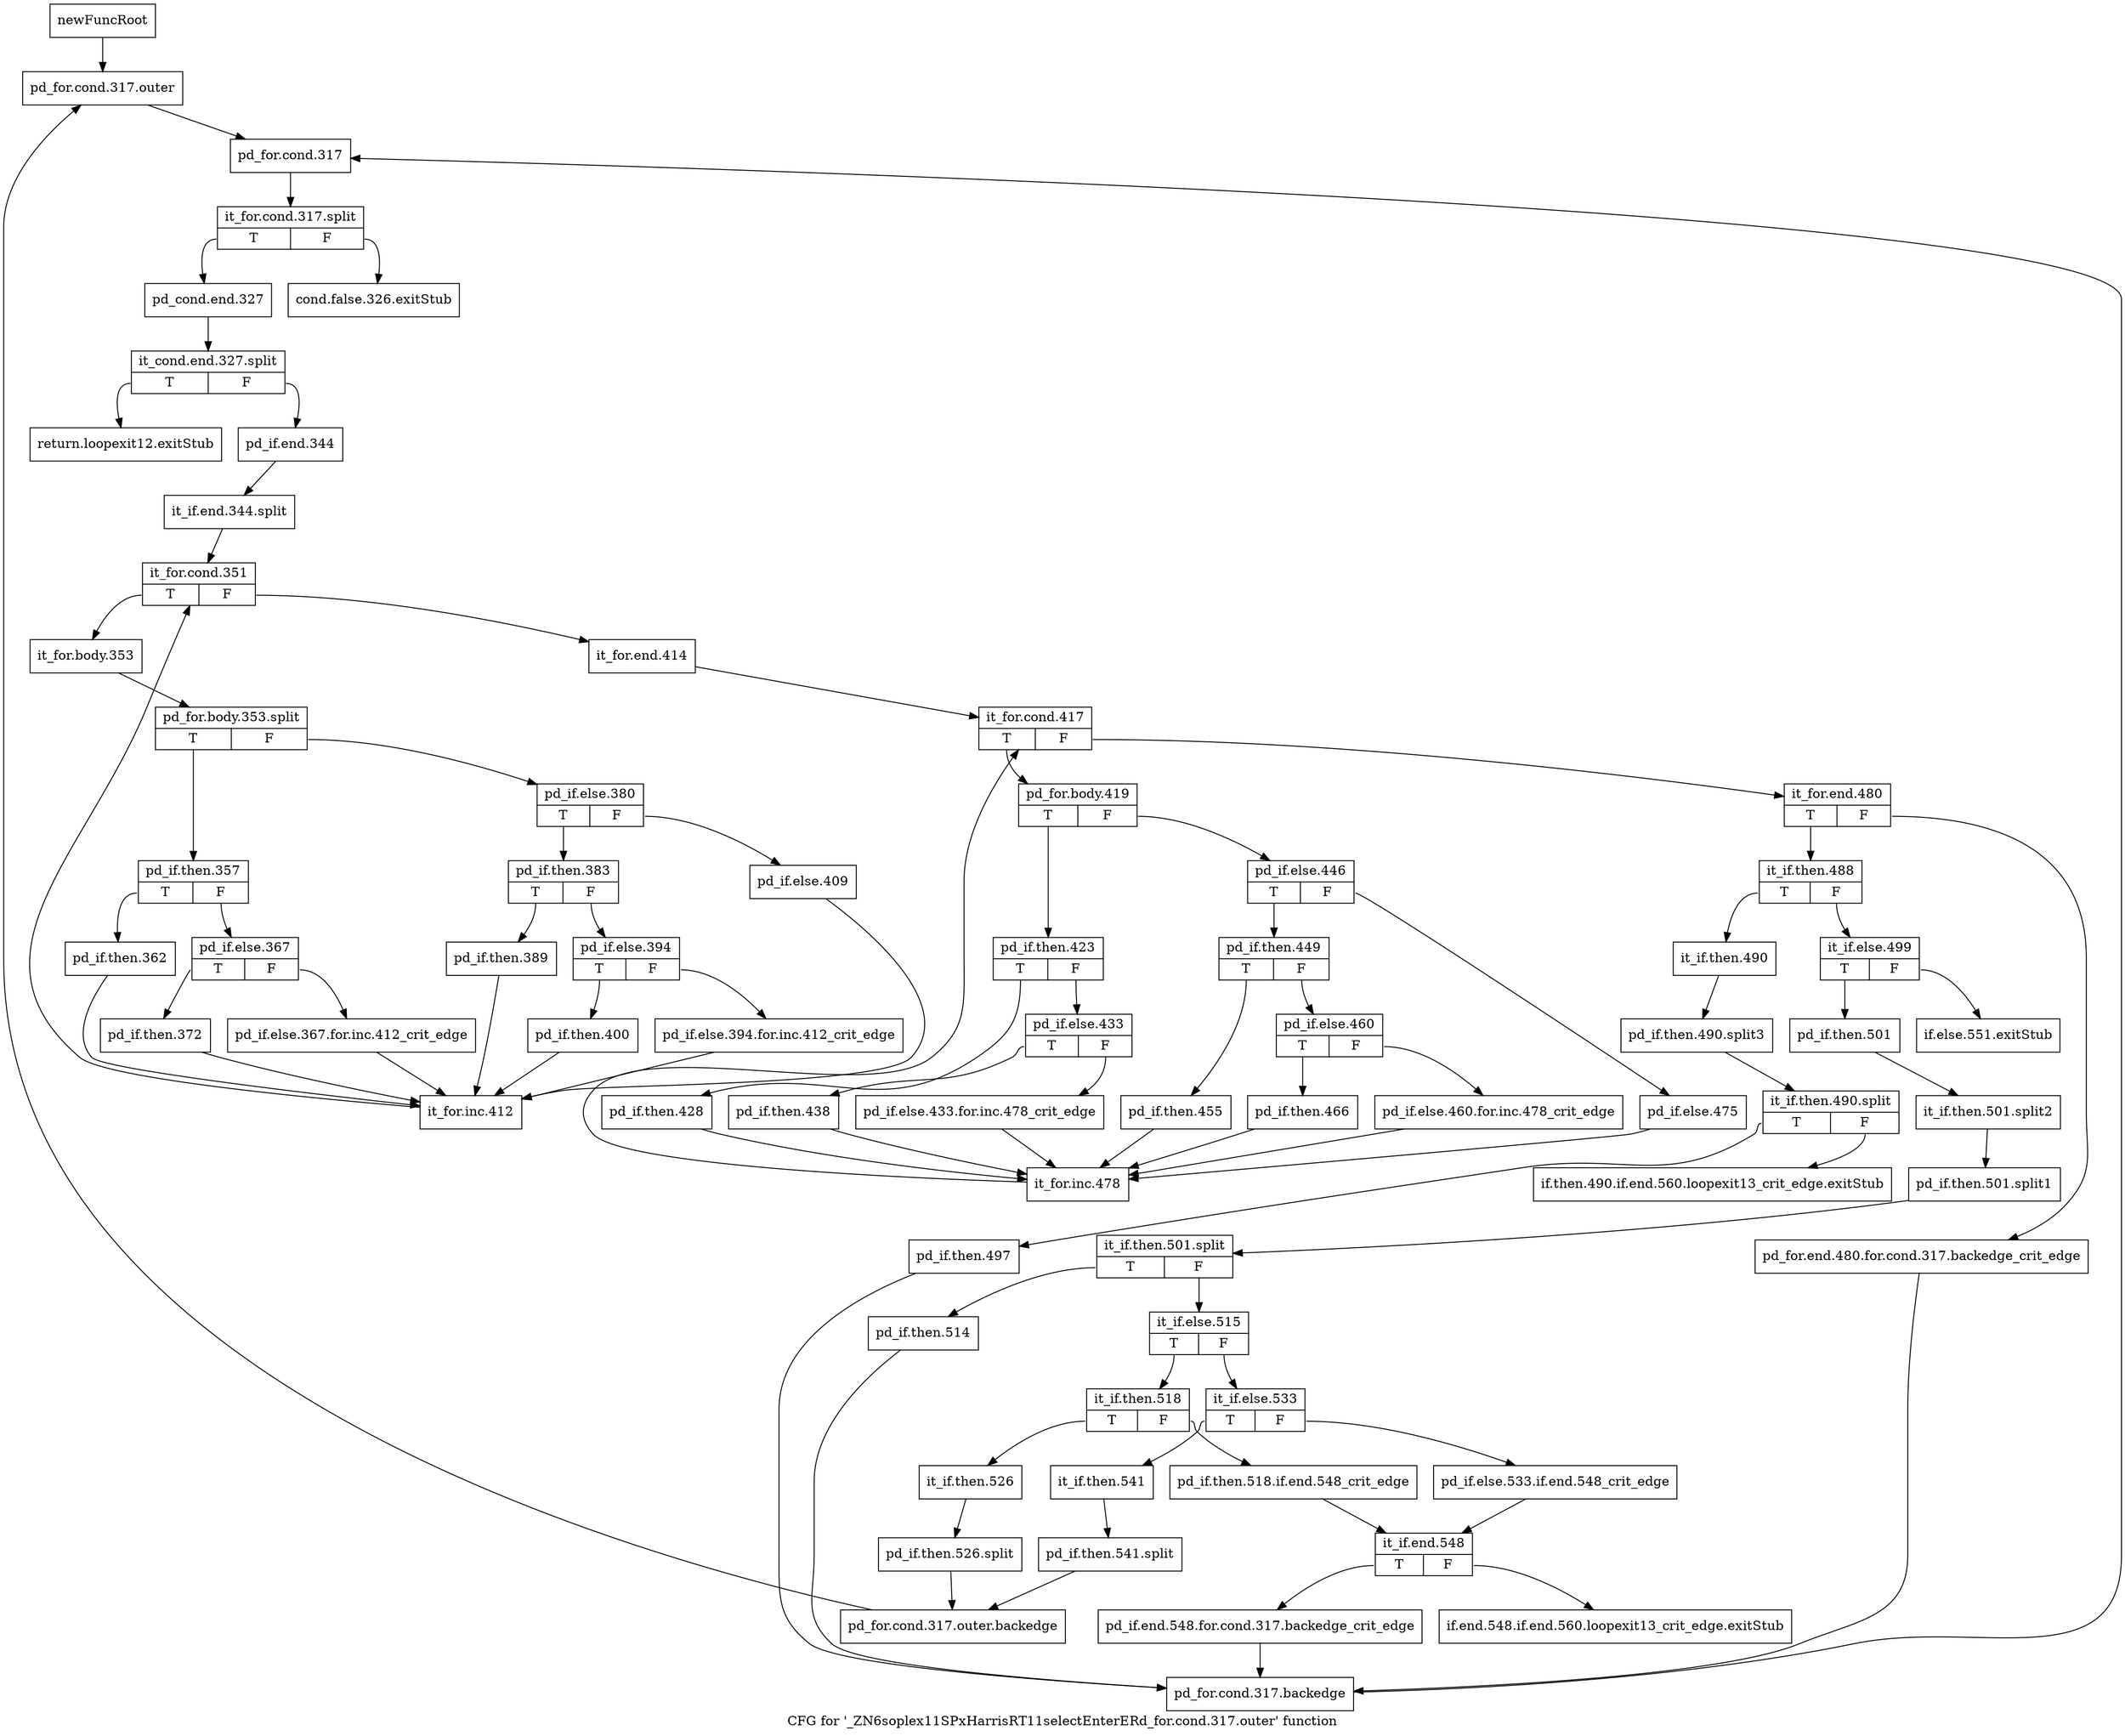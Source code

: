 digraph "CFG for '_ZN6soplex11SPxHarrisRT11selectEnterERd_for.cond.317.outer' function" {
	label="CFG for '_ZN6soplex11SPxHarrisRT11selectEnterERd_for.cond.317.outer' function";

	Node0x2e1caf0 [shape=record,label="{newFuncRoot}"];
	Node0x2e1caf0 -> Node0x2e1ccd0;
	Node0x2e1cb40 [shape=record,label="{cond.false.326.exitStub}"];
	Node0x2e1cb90 [shape=record,label="{return.loopexit12.exitStub}"];
	Node0x2e1cbe0 [shape=record,label="{if.else.551.exitStub}"];
	Node0x2e1cc30 [shape=record,label="{if.end.548.if.end.560.loopexit13_crit_edge.exitStub}"];
	Node0x2e1cc80 [shape=record,label="{if.then.490.if.end.560.loopexit13_crit_edge.exitStub}"];
	Node0x2e1ccd0 [shape=record,label="{pd_for.cond.317.outer}"];
	Node0x2e1ccd0 -> Node0x2e1cd20;
	Node0x2e1cd20 [shape=record,label="{pd_for.cond.317}"];
	Node0x2e1cd20 -> Node0x3505b20;
	Node0x3505b20 [shape=record,label="{it_for.cond.317.split|{<s0>T|<s1>F}}"];
	Node0x3505b20:s0 -> Node0x2e1cd70;
	Node0x3505b20:s1 -> Node0x2e1cb40;
	Node0x2e1cd70 [shape=record,label="{pd_cond.end.327}"];
	Node0x2e1cd70 -> Node0x34dd430;
	Node0x34dd430 [shape=record,label="{it_cond.end.327.split|{<s0>T|<s1>F}}"];
	Node0x34dd430:s0 -> Node0x2e1cb90;
	Node0x34dd430:s1 -> Node0x2e1cdc0;
	Node0x2e1cdc0 [shape=record,label="{pd_if.end.344}"];
	Node0x2e1cdc0 -> Node0x34dd5e0;
	Node0x34dd5e0 [shape=record,label="{it_if.end.344.split}"];
	Node0x34dd5e0 -> Node0x2e1ce10;
	Node0x2e1ce10 [shape=record,label="{it_for.cond.351|{<s0>T|<s1>F}}"];
	Node0x2e1ce10:s0 -> Node0x2e1d950;
	Node0x2e1ce10:s1 -> Node0x2e1ce60;
	Node0x2e1ce60 [shape=record,label="{it_for.end.414}"];
	Node0x2e1ce60 -> Node0x2e1ceb0;
	Node0x2e1ceb0 [shape=record,label="{it_for.cond.417|{<s0>T|<s1>F}}"];
	Node0x2e1ceb0:s0 -> Node0x2e1d4f0;
	Node0x2e1ceb0:s1 -> Node0x2e1cf00;
	Node0x2e1cf00 [shape=record,label="{it_for.end.480|{<s0>T|<s1>F}}"];
	Node0x2e1cf00:s0 -> Node0x2e1cfa0;
	Node0x2e1cf00:s1 -> Node0x2e1cf50;
	Node0x2e1cf50 [shape=record,label="{pd_for.end.480.for.cond.317.backedge_crit_edge}"];
	Node0x2e1cf50 -> Node0x2e1d4a0;
	Node0x2e1cfa0 [shape=record,label="{it_if.then.488|{<s0>T|<s1>F}}"];
	Node0x2e1cfa0:s0 -> Node0x2e1d400;
	Node0x2e1cfa0:s1 -> Node0x2e1cff0;
	Node0x2e1cff0 [shape=record,label="{it_if.else.499|{<s0>T|<s1>F}}"];
	Node0x2e1cff0:s0 -> Node0x2e1d040;
	Node0x2e1cff0:s1 -> Node0x2e1cbe0;
	Node0x2e1d040 [shape=record,label="{pd_if.then.501}"];
	Node0x2e1d040 -> Node0x34dd6e0;
	Node0x34dd6e0 [shape=record,label="{it_if.then.501.split2}"];
	Node0x34dd6e0 -> Node0x34dd560;
	Node0x34dd560 [shape=record,label="{pd_if.then.501.split1}"];
	Node0x34dd560 -> Node0x34dd4e0;
	Node0x34dd4e0 [shape=record,label="{it_if.then.501.split|{<s0>T|<s1>F}}"];
	Node0x34dd4e0:s0 -> Node0x2e1d3b0;
	Node0x34dd4e0:s1 -> Node0x2e1d090;
	Node0x2e1d090 [shape=record,label="{it_if.else.515|{<s0>T|<s1>F}}"];
	Node0x2e1d090:s0 -> Node0x2e1d1d0;
	Node0x2e1d090:s1 -> Node0x2e1d0e0;
	Node0x2e1d0e0 [shape=record,label="{it_if.else.533|{<s0>T|<s1>F}}"];
	Node0x2e1d0e0:s0 -> Node0x2e1d180;
	Node0x2e1d0e0:s1 -> Node0x2e1d130;
	Node0x2e1d130 [shape=record,label="{pd_if.else.533.if.end.548_crit_edge}"];
	Node0x2e1d130 -> Node0x2e1d270;
	Node0x2e1d180 [shape=record,label="{it_if.then.541}"];
	Node0x2e1d180 -> Node0x3505ad0;
	Node0x3505ad0 [shape=record,label="{pd_if.then.541.split}"];
	Node0x3505ad0 -> Node0x2e1d360;
	Node0x2e1d1d0 [shape=record,label="{it_if.then.518|{<s0>T|<s1>F}}"];
	Node0x2e1d1d0:s0 -> Node0x2e1d310;
	Node0x2e1d1d0:s1 -> Node0x2e1d220;
	Node0x2e1d220 [shape=record,label="{pd_if.then.518.if.end.548_crit_edge}"];
	Node0x2e1d220 -> Node0x2e1d270;
	Node0x2e1d270 [shape=record,label="{it_if.end.548|{<s0>T|<s1>F}}"];
	Node0x2e1d270:s0 -> Node0x2e1d2c0;
	Node0x2e1d270:s1 -> Node0x2e1cc30;
	Node0x2e1d2c0 [shape=record,label="{pd_if.end.548.for.cond.317.backedge_crit_edge}"];
	Node0x2e1d2c0 -> Node0x2e1d4a0;
	Node0x2e1d310 [shape=record,label="{it_if.then.526}"];
	Node0x2e1d310 -> Node0x3505cd0;
	Node0x3505cd0 [shape=record,label="{pd_if.then.526.split}"];
	Node0x3505cd0 -> Node0x2e1d360;
	Node0x2e1d360 [shape=record,label="{pd_for.cond.317.outer.backedge}"];
	Node0x2e1d360 -> Node0x2e1ccd0;
	Node0x2e1d3b0 [shape=record,label="{pd_if.then.514}"];
	Node0x2e1d3b0 -> Node0x2e1d4a0;
	Node0x2e1d400 [shape=record,label="{it_if.then.490}"];
	Node0x2e1d400 -> Node0x3505ba0;
	Node0x3505ba0 [shape=record,label="{pd_if.then.490.split3}"];
	Node0x3505ba0 -> Node0x3505d50;
	Node0x3505d50 [shape=record,label="{it_if.then.490.split|{<s0>T|<s1>F}}"];
	Node0x3505d50:s0 -> Node0x2e1d450;
	Node0x3505d50:s1 -> Node0x2e1cc80;
	Node0x2e1d450 [shape=record,label="{pd_if.then.497}"];
	Node0x2e1d450 -> Node0x2e1d4a0;
	Node0x2e1d4a0 [shape=record,label="{pd_for.cond.317.backedge}"];
	Node0x2e1d4a0 -> Node0x2e1cd20;
	Node0x2e1d4f0 [shape=record,label="{pd_for.body.419|{<s0>T|<s1>F}}"];
	Node0x2e1d4f0:s0 -> Node0x2e1d770;
	Node0x2e1d4f0:s1 -> Node0x2e1d540;
	Node0x2e1d540 [shape=record,label="{pd_if.else.446|{<s0>T|<s1>F}}"];
	Node0x2e1d540:s0 -> Node0x2e1d5e0;
	Node0x2e1d540:s1 -> Node0x2e1d590;
	Node0x2e1d590 [shape=record,label="{pd_if.else.475}"];
	Node0x2e1d590 -> Node0x2e1d900;
	Node0x2e1d5e0 [shape=record,label="{pd_if.then.449|{<s0>T|<s1>F}}"];
	Node0x2e1d5e0:s0 -> Node0x2e1d720;
	Node0x2e1d5e0:s1 -> Node0x2e1d630;
	Node0x2e1d630 [shape=record,label="{pd_if.else.460|{<s0>T|<s1>F}}"];
	Node0x2e1d630:s0 -> Node0x2e1d6d0;
	Node0x2e1d630:s1 -> Node0x2e1d680;
	Node0x2e1d680 [shape=record,label="{pd_if.else.460.for.inc.478_crit_edge}"];
	Node0x2e1d680 -> Node0x2e1d900;
	Node0x2e1d6d0 [shape=record,label="{pd_if.then.466}"];
	Node0x2e1d6d0 -> Node0x2e1d900;
	Node0x2e1d720 [shape=record,label="{pd_if.then.455}"];
	Node0x2e1d720 -> Node0x2e1d900;
	Node0x2e1d770 [shape=record,label="{pd_if.then.423|{<s0>T|<s1>F}}"];
	Node0x2e1d770:s0 -> Node0x2e1d8b0;
	Node0x2e1d770:s1 -> Node0x2e1d7c0;
	Node0x2e1d7c0 [shape=record,label="{pd_if.else.433|{<s0>T|<s1>F}}"];
	Node0x2e1d7c0:s0 -> Node0x2e1d860;
	Node0x2e1d7c0:s1 -> Node0x2e1d810;
	Node0x2e1d810 [shape=record,label="{pd_if.else.433.for.inc.478_crit_edge}"];
	Node0x2e1d810 -> Node0x2e1d900;
	Node0x2e1d860 [shape=record,label="{pd_if.then.438}"];
	Node0x2e1d860 -> Node0x2e1d900;
	Node0x2e1d8b0 [shape=record,label="{pd_if.then.428}"];
	Node0x2e1d8b0 -> Node0x2e1d900;
	Node0x2e1d900 [shape=record,label="{it_for.inc.478}"];
	Node0x2e1d900 -> Node0x2e1ceb0;
	Node0x2e1d950 [shape=record,label="{it_for.body.353}"];
	Node0x2e1d950 -> Node0x3505e50;
	Node0x3505e50 [shape=record,label="{pd_for.body.353.split|{<s0>T|<s1>F}}"];
	Node0x3505e50:s0 -> Node0x2e1dbd0;
	Node0x3505e50:s1 -> Node0x2e1d9a0;
	Node0x2e1d9a0 [shape=record,label="{pd_if.else.380|{<s0>T|<s1>F}}"];
	Node0x2e1d9a0:s0 -> Node0x2e1da40;
	Node0x2e1d9a0:s1 -> Node0x2e1d9f0;
	Node0x2e1d9f0 [shape=record,label="{pd_if.else.409}"];
	Node0x2e1d9f0 -> Node0x2e1dd60;
	Node0x2e1da40 [shape=record,label="{pd_if.then.383|{<s0>T|<s1>F}}"];
	Node0x2e1da40:s0 -> Node0x2e1db80;
	Node0x2e1da40:s1 -> Node0x2e1da90;
	Node0x2e1da90 [shape=record,label="{pd_if.else.394|{<s0>T|<s1>F}}"];
	Node0x2e1da90:s0 -> Node0x2e1db30;
	Node0x2e1da90:s1 -> Node0x2e1dae0;
	Node0x2e1dae0 [shape=record,label="{pd_if.else.394.for.inc.412_crit_edge}"];
	Node0x2e1dae0 -> Node0x2e1dd60;
	Node0x2e1db30 [shape=record,label="{pd_if.then.400}"];
	Node0x2e1db30 -> Node0x2e1dd60;
	Node0x2e1db80 [shape=record,label="{pd_if.then.389}"];
	Node0x2e1db80 -> Node0x2e1dd60;
	Node0x2e1dbd0 [shape=record,label="{pd_if.then.357|{<s0>T|<s1>F}}"];
	Node0x2e1dbd0:s0 -> Node0x2e1dd10;
	Node0x2e1dbd0:s1 -> Node0x2e1dc20;
	Node0x2e1dc20 [shape=record,label="{pd_if.else.367|{<s0>T|<s1>F}}"];
	Node0x2e1dc20:s0 -> Node0x2e1dcc0;
	Node0x2e1dc20:s1 -> Node0x2e1dc70;
	Node0x2e1dc70 [shape=record,label="{pd_if.else.367.for.inc.412_crit_edge}"];
	Node0x2e1dc70 -> Node0x2e1dd60;
	Node0x2e1dcc0 [shape=record,label="{pd_if.then.372}"];
	Node0x2e1dcc0 -> Node0x2e1dd60;
	Node0x2e1dd10 [shape=record,label="{pd_if.then.362}"];
	Node0x2e1dd10 -> Node0x2e1dd60;
	Node0x2e1dd60 [shape=record,label="{it_for.inc.412}"];
	Node0x2e1dd60 -> Node0x2e1ce10;
}
